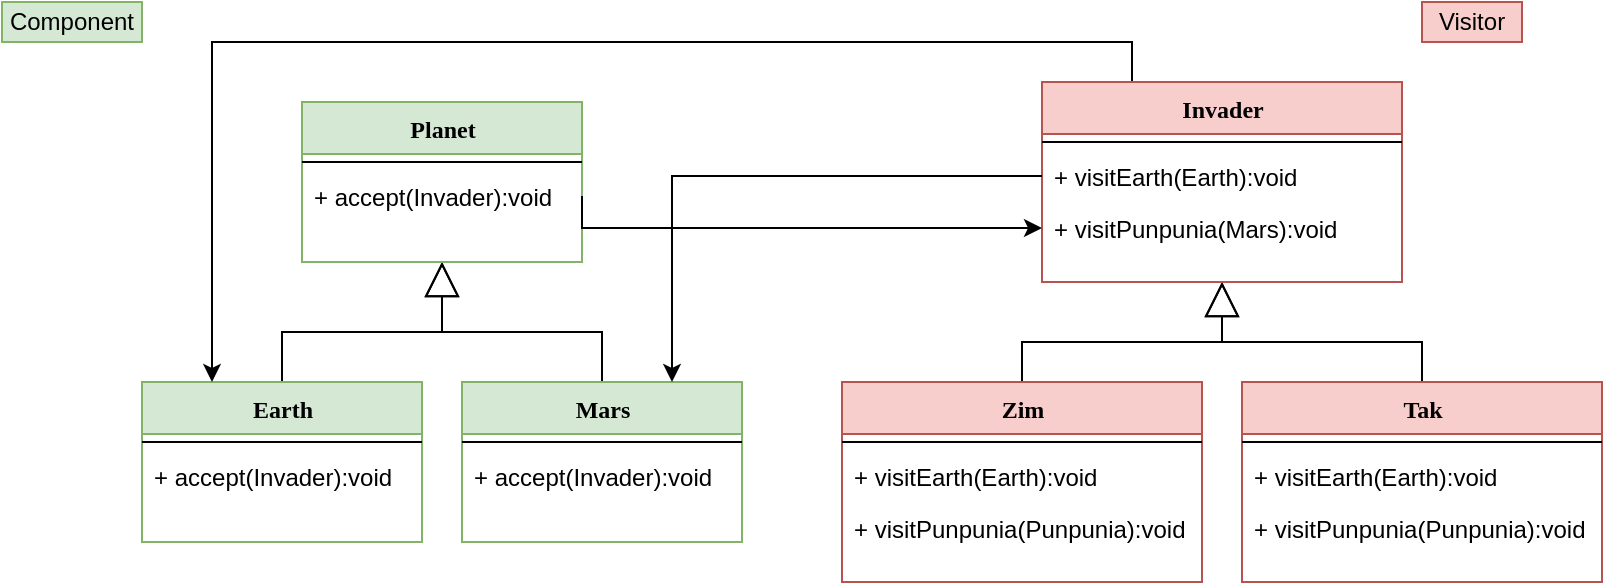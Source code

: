 <mxfile version="14.1.1" type="device"><diagram name="Page-1" id="9f46799a-70d6-7492-0946-bef42562c5a5"><mxGraphModel dx="1374" dy="713" grid="1" gridSize="10" guides="1" tooltips="1" connect="1" arrows="1" fold="1" page="1" pageScale="1" pageWidth="1100" pageHeight="850" background="#ffffff" math="0" shadow="0"><root><mxCell id="0"/><mxCell id="1" parent="0"/><mxCell id="xsuTLPsKMHR6Zt-Xs6wA-49" style="edgeStyle=orthogonalEdgeStyle;rounded=0;orthogonalLoop=1;jettySize=auto;html=1;exitX=0.5;exitY=1;exitDx=0;exitDy=0;startArrow=block;startFill=0;startSize=15;endArrow=none;endFill=0;" parent="1" source="xsuTLPsKMHR6Zt-Xs6wA-3" target="xsuTLPsKMHR6Zt-Xs6wA-43" edge="1"><mxGeometry relative="1" as="geometry"/></mxCell><mxCell id="xsuTLPsKMHR6Zt-Xs6wA-50" style="edgeStyle=orthogonalEdgeStyle;rounded=0;orthogonalLoop=1;jettySize=auto;html=1;exitX=0.5;exitY=1;exitDx=0;exitDy=0;entryX=0.5;entryY=0;entryDx=0;entryDy=0;startArrow=block;startFill=0;startSize=15;endArrow=none;endFill=0;" parent="1" source="xsuTLPsKMHR6Zt-Xs6wA-3" target="xsuTLPsKMHR6Zt-Xs6wA-46" edge="1"><mxGeometry relative="1" as="geometry"/></mxCell><mxCell id="xsuTLPsKMHR6Zt-Xs6wA-3" value="Planet" style="swimlane;html=1;fontStyle=1;align=center;verticalAlign=top;childLayout=stackLayout;horizontal=1;startSize=26;horizontalStack=0;resizeParent=1;resizeLast=0;collapsible=1;marginBottom=0;swimlaneFillColor=#ffffff;rounded=0;shadow=0;comic=0;labelBackgroundColor=none;strokeWidth=1;fillColor=#d5e8d4;fontFamily=Verdana;fontSize=12;strokeColor=#82b366;" parent="1" vertex="1"><mxGeometry x="270" y="100" width="140" height="80" as="geometry"/></mxCell><mxCell id="xsuTLPsKMHR6Zt-Xs6wA-5" value="" style="line;html=1;strokeWidth=1;fillColor=none;align=left;verticalAlign=middle;spacingTop=-1;spacingLeft=3;spacingRight=3;rotatable=0;labelPosition=right;points=[];portConstraint=eastwest;" parent="xsuTLPsKMHR6Zt-Xs6wA-3" vertex="1"><mxGeometry y="26" width="140" height="8" as="geometry"/></mxCell><mxCell id="xsuTLPsKMHR6Zt-Xs6wA-38" value="+ accept(Invader):void" style="text;html=1;strokeColor=none;fillColor=none;align=left;verticalAlign=top;spacingLeft=4;spacingRight=4;whiteSpace=wrap;overflow=hidden;rotatable=0;points=[[0,0.5],[1,0.5]];portConstraint=eastwest;" parent="xsuTLPsKMHR6Zt-Xs6wA-3" vertex="1"><mxGeometry y="34" width="140" height="26" as="geometry"/></mxCell><mxCell id="xsuTLPsKMHR6Zt-Xs6wA-42" value="Component" style="text;html=1;strokeColor=#82b366;fillColor=#d5e8d4;align=center;verticalAlign=middle;whiteSpace=wrap;rounded=0;" parent="1" vertex="1"><mxGeometry x="120" y="50" width="70" height="20" as="geometry"/></mxCell><mxCell id="xsuTLPsKMHR6Zt-Xs6wA-43" value="Earth" style="swimlane;html=1;fontStyle=1;align=center;verticalAlign=top;childLayout=stackLayout;horizontal=1;startSize=26;horizontalStack=0;resizeParent=1;resizeLast=0;collapsible=1;marginBottom=0;swimlaneFillColor=#ffffff;rounded=0;shadow=0;comic=0;labelBackgroundColor=none;strokeWidth=1;fillColor=#d5e8d4;fontFamily=Verdana;fontSize=12;strokeColor=#82b366;" parent="1" vertex="1"><mxGeometry x="190" y="240" width="140" height="80" as="geometry"/></mxCell><mxCell id="xsuTLPsKMHR6Zt-Xs6wA-44" value="" style="line;html=1;strokeWidth=1;fillColor=none;align=left;verticalAlign=middle;spacingTop=-1;spacingLeft=3;spacingRight=3;rotatable=0;labelPosition=right;points=[];portConstraint=eastwest;" parent="xsuTLPsKMHR6Zt-Xs6wA-43" vertex="1"><mxGeometry y="26" width="140" height="8" as="geometry"/></mxCell><mxCell id="xsuTLPsKMHR6Zt-Xs6wA-45" value="+ accept(Invader):void" style="text;html=1;strokeColor=none;fillColor=none;align=left;verticalAlign=top;spacingLeft=4;spacingRight=4;whiteSpace=wrap;overflow=hidden;rotatable=0;points=[[0,0.5],[1,0.5]];portConstraint=eastwest;" parent="xsuTLPsKMHR6Zt-Xs6wA-43" vertex="1"><mxGeometry y="34" width="140" height="26" as="geometry"/></mxCell><mxCell id="xsuTLPsKMHR6Zt-Xs6wA-46" value="Mars" style="swimlane;html=1;fontStyle=1;align=center;verticalAlign=top;childLayout=stackLayout;horizontal=1;startSize=26;horizontalStack=0;resizeParent=1;resizeLast=0;collapsible=1;marginBottom=0;swimlaneFillColor=#ffffff;rounded=0;shadow=0;comic=0;labelBackgroundColor=none;strokeWidth=1;fillColor=#d5e8d4;fontFamily=Verdana;fontSize=12;strokeColor=#82b366;" parent="1" vertex="1"><mxGeometry x="350" y="240" width="140" height="80" as="geometry"/></mxCell><mxCell id="xsuTLPsKMHR6Zt-Xs6wA-47" value="" style="line;html=1;strokeWidth=1;fillColor=none;align=left;verticalAlign=middle;spacingTop=-1;spacingLeft=3;spacingRight=3;rotatable=0;labelPosition=right;points=[];portConstraint=eastwest;" parent="xsuTLPsKMHR6Zt-Xs6wA-46" vertex="1"><mxGeometry y="26" width="140" height="8" as="geometry"/></mxCell><mxCell id="xsuTLPsKMHR6Zt-Xs6wA-48" value="+ accept(Invader):void" style="text;html=1;strokeColor=none;fillColor=none;align=left;verticalAlign=top;spacingLeft=4;spacingRight=4;whiteSpace=wrap;overflow=hidden;rotatable=0;points=[[0,0.5],[1,0.5]];portConstraint=eastwest;" parent="xsuTLPsKMHR6Zt-Xs6wA-46" vertex="1"><mxGeometry y="34" width="140" height="26" as="geometry"/></mxCell><mxCell id="xsuTLPsKMHR6Zt-Xs6wA-65" style="edgeStyle=orthogonalEdgeStyle;rounded=0;orthogonalLoop=1;jettySize=auto;html=1;exitX=0.5;exitY=1;exitDx=0;exitDy=0;entryX=0.5;entryY=0;entryDx=0;entryDy=0;startArrow=block;startFill=0;startSize=15;endArrow=none;endFill=0;" parent="1" source="xsuTLPsKMHR6Zt-Xs6wA-51" target="xsuTLPsKMHR6Zt-Xs6wA-57" edge="1"><mxGeometry relative="1" as="geometry"/></mxCell><mxCell id="xsuTLPsKMHR6Zt-Xs6wA-66" style="edgeStyle=orthogonalEdgeStyle;rounded=0;orthogonalLoop=1;jettySize=auto;html=1;exitX=0.5;exitY=1;exitDx=0;exitDy=0;entryX=0.5;entryY=0;entryDx=0;entryDy=0;startArrow=block;startFill=0;startSize=15;endArrow=none;endFill=0;" parent="1" source="xsuTLPsKMHR6Zt-Xs6wA-51" target="xsuTLPsKMHR6Zt-Xs6wA-61" edge="1"><mxGeometry relative="1" as="geometry"/></mxCell><mxCell id="D1G7hRNI9_Jq_fub2OK0-4" style="edgeStyle=orthogonalEdgeStyle;rounded=0;orthogonalLoop=1;jettySize=auto;html=1;exitX=0.25;exitY=0;exitDx=0;exitDy=0;entryX=0.25;entryY=0;entryDx=0;entryDy=0;startArrow=none;startFill=0;endArrow=classic;endFill=1;" edge="1" parent="1" source="xsuTLPsKMHR6Zt-Xs6wA-51" target="xsuTLPsKMHR6Zt-Xs6wA-43"><mxGeometry relative="1" as="geometry"/></mxCell><mxCell id="xsuTLPsKMHR6Zt-Xs6wA-51" value="Invader" style="swimlane;html=1;fontStyle=1;align=center;verticalAlign=top;childLayout=stackLayout;horizontal=1;startSize=26;horizontalStack=0;resizeParent=1;resizeLast=0;collapsible=1;marginBottom=0;swimlaneFillColor=#ffffff;rounded=0;shadow=0;comic=0;labelBackgroundColor=none;strokeWidth=1;fillColor=#f8cecc;fontFamily=Verdana;fontSize=12;strokeColor=#b85450;" parent="1" vertex="1"><mxGeometry x="640" y="90" width="180" height="100" as="geometry"/></mxCell><mxCell id="xsuTLPsKMHR6Zt-Xs6wA-52" value="" style="line;html=1;strokeWidth=1;fillColor=none;align=left;verticalAlign=middle;spacingTop=-1;spacingLeft=3;spacingRight=3;rotatable=0;labelPosition=right;points=[];portConstraint=eastwest;" parent="xsuTLPsKMHR6Zt-Xs6wA-51" vertex="1"><mxGeometry y="26" width="180" height="8" as="geometry"/></mxCell><mxCell id="xsuTLPsKMHR6Zt-Xs6wA-53" value="+ visitEarth(Earth):void" style="text;html=1;strokeColor=none;fillColor=none;align=left;verticalAlign=top;spacingLeft=4;spacingRight=4;whiteSpace=wrap;overflow=hidden;rotatable=0;points=[[0,0.5],[1,0.5]];portConstraint=eastwest;" parent="xsuTLPsKMHR6Zt-Xs6wA-51" vertex="1"><mxGeometry y="34" width="180" height="26" as="geometry"/></mxCell><mxCell id="xsuTLPsKMHR6Zt-Xs6wA-54" value="+ visitPunpunia(Mars):void" style="text;html=1;strokeColor=none;fillColor=none;align=left;verticalAlign=top;spacingLeft=4;spacingRight=4;whiteSpace=wrap;overflow=hidden;rotatable=0;points=[[0,0.5],[1,0.5]];portConstraint=eastwest;" parent="xsuTLPsKMHR6Zt-Xs6wA-51" vertex="1"><mxGeometry y="60" width="180" height="26" as="geometry"/></mxCell><mxCell id="xsuTLPsKMHR6Zt-Xs6wA-56" value="Visitor" style="text;html=1;strokeColor=#b85450;fillColor=#f8cecc;align=center;verticalAlign=middle;whiteSpace=wrap;rounded=0;" parent="1" vertex="1"><mxGeometry x="830" y="50" width="50" height="20" as="geometry"/></mxCell><mxCell id="xsuTLPsKMHR6Zt-Xs6wA-57" value="Zim" style="swimlane;html=1;fontStyle=1;align=center;verticalAlign=top;childLayout=stackLayout;horizontal=1;startSize=26;horizontalStack=0;resizeParent=1;resizeLast=0;collapsible=1;marginBottom=0;swimlaneFillColor=#ffffff;rounded=0;shadow=0;comic=0;labelBackgroundColor=none;strokeWidth=1;fillColor=#f8cecc;fontFamily=Verdana;fontSize=12;strokeColor=#b85450;" parent="1" vertex="1"><mxGeometry x="540" y="240" width="180" height="100" as="geometry"/></mxCell><mxCell id="xsuTLPsKMHR6Zt-Xs6wA-58" value="" style="line;html=1;strokeWidth=1;fillColor=none;align=left;verticalAlign=middle;spacingTop=-1;spacingLeft=3;spacingRight=3;rotatable=0;labelPosition=right;points=[];portConstraint=eastwest;" parent="xsuTLPsKMHR6Zt-Xs6wA-57" vertex="1"><mxGeometry y="26" width="180" height="8" as="geometry"/></mxCell><mxCell id="xsuTLPsKMHR6Zt-Xs6wA-59" value="+ visitEarth(Earth):void" style="text;html=1;strokeColor=none;fillColor=none;align=left;verticalAlign=top;spacingLeft=4;spacingRight=4;whiteSpace=wrap;overflow=hidden;rotatable=0;points=[[0,0.5],[1,0.5]];portConstraint=eastwest;" parent="xsuTLPsKMHR6Zt-Xs6wA-57" vertex="1"><mxGeometry y="34" width="180" height="26" as="geometry"/></mxCell><mxCell id="xsuTLPsKMHR6Zt-Xs6wA-60" value="+ visitPunpunia(Punpunia):void" style="text;html=1;strokeColor=none;fillColor=none;align=left;verticalAlign=top;spacingLeft=4;spacingRight=4;whiteSpace=wrap;overflow=hidden;rotatable=0;points=[[0,0.5],[1,0.5]];portConstraint=eastwest;" parent="xsuTLPsKMHR6Zt-Xs6wA-57" vertex="1"><mxGeometry y="60" width="180" height="26" as="geometry"/></mxCell><mxCell id="xsuTLPsKMHR6Zt-Xs6wA-61" value="Tak" style="swimlane;html=1;fontStyle=1;align=center;verticalAlign=top;childLayout=stackLayout;horizontal=1;startSize=26;horizontalStack=0;resizeParent=1;resizeLast=0;collapsible=1;marginBottom=0;swimlaneFillColor=#ffffff;rounded=0;shadow=0;comic=0;labelBackgroundColor=none;strokeWidth=1;fillColor=#f8cecc;fontFamily=Verdana;fontSize=12;strokeColor=#b85450;" parent="1" vertex="1"><mxGeometry x="740" y="240" width="180" height="100" as="geometry"/></mxCell><mxCell id="xsuTLPsKMHR6Zt-Xs6wA-62" value="" style="line;html=1;strokeWidth=1;fillColor=none;align=left;verticalAlign=middle;spacingTop=-1;spacingLeft=3;spacingRight=3;rotatable=0;labelPosition=right;points=[];portConstraint=eastwest;" parent="xsuTLPsKMHR6Zt-Xs6wA-61" vertex="1"><mxGeometry y="26" width="180" height="8" as="geometry"/></mxCell><mxCell id="xsuTLPsKMHR6Zt-Xs6wA-63" value="+ visitEarth(Earth):void" style="text;html=1;strokeColor=none;fillColor=none;align=left;verticalAlign=top;spacingLeft=4;spacingRight=4;whiteSpace=wrap;overflow=hidden;rotatable=0;points=[[0,0.5],[1,0.5]];portConstraint=eastwest;" parent="xsuTLPsKMHR6Zt-Xs6wA-61" vertex="1"><mxGeometry y="34" width="180" height="26" as="geometry"/></mxCell><mxCell id="xsuTLPsKMHR6Zt-Xs6wA-64" value="+ visitPunpunia(Punpunia):void" style="text;html=1;strokeColor=none;fillColor=none;align=left;verticalAlign=top;spacingLeft=4;spacingRight=4;whiteSpace=wrap;overflow=hidden;rotatable=0;points=[[0,0.5],[1,0.5]];portConstraint=eastwest;" parent="xsuTLPsKMHR6Zt-Xs6wA-61" vertex="1"><mxGeometry y="60" width="180" height="26" as="geometry"/></mxCell><mxCell id="D1G7hRNI9_Jq_fub2OK0-2" style="edgeStyle=orthogonalEdgeStyle;rounded=0;orthogonalLoop=1;jettySize=auto;html=1;exitX=0;exitY=0.5;exitDx=0;exitDy=0;entryX=0.75;entryY=0;entryDx=0;entryDy=0;endArrow=classic;endFill=1;startArrow=none;startFill=0;" edge="1" parent="1" source="xsuTLPsKMHR6Zt-Xs6wA-53" target="xsuTLPsKMHR6Zt-Xs6wA-46"><mxGeometry relative="1" as="geometry"/></mxCell><mxCell id="D1G7hRNI9_Jq_fub2OK0-6" style="edgeStyle=orthogonalEdgeStyle;rounded=0;orthogonalLoop=1;jettySize=auto;html=1;exitX=1;exitY=0.5;exitDx=0;exitDy=0;entryX=0;entryY=0.5;entryDx=0;entryDy=0;startArrow=none;startFill=0;endArrow=classic;endFill=1;" edge="1" parent="1" source="xsuTLPsKMHR6Zt-Xs6wA-38" target="xsuTLPsKMHR6Zt-Xs6wA-54"><mxGeometry relative="1" as="geometry"><Array as="points"><mxPoint x="410" y="163"/></Array></mxGeometry></mxCell></root></mxGraphModel></diagram></mxfile>